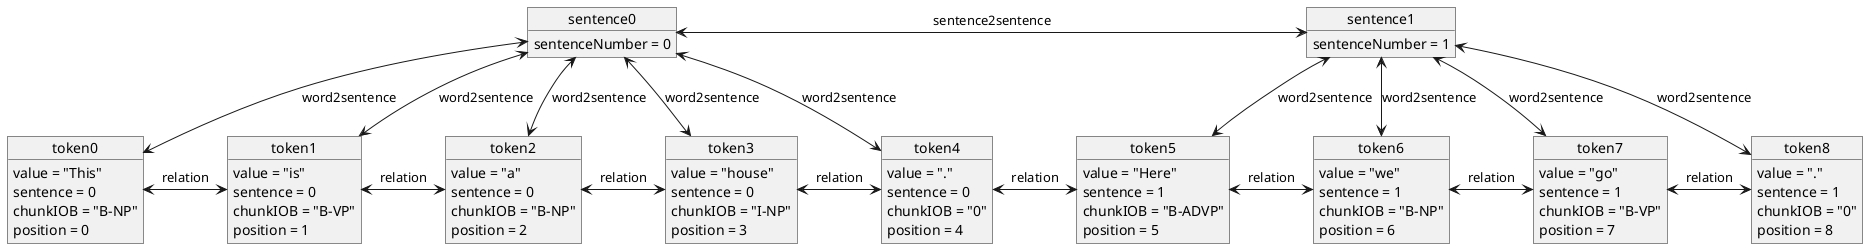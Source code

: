 @startuml

object sentence0 {
	sentenceNumber = 0
}

object sentence1 {
	sentenceNumber = 1
}

sentence0 <-right-> sentence1: sentence2sentence

object token0 {
	value = "This"
	sentence = 0
	chunkIOB = "B-NP"
	position = 0
}

object token1 {
	value = "is"
	sentence = 0
	chunkIOB = "B-VP"
	position = 1
}

object token2 {
	value = "a"
	sentence = 0
	chunkIOB = "B-NP"
	position = 2
}

object token3 {
	value = "house"
	sentence = 0
	chunkIOB = "I-NP"
	position = 3
}

object token4 {
	value = "."
	sentence = 0
	chunkIOB = "0"
	position = 4
}

object token5 {
	value = "Here"
	sentence = 1
	chunkIOB = "B-ADVP"
	position = 5
}

object token6 {
	value = "we"
	sentence = 1
	chunkIOB = "B-NP"
	position = 6
}

object token7 {
	value = "go"
	sentence = 1
	chunkIOB = "B-VP"
	position = 7
}

object token8 {
	value = "."
	sentence = 1
	chunkIOB = "0"
	position = 8
}

token0 <-right-> token1 : relation
token1 <-right-> token2 : relation
token2 <-right-> token3 : relation
token3 <-right-> token4 : relation
token4 <-right-> token5 : relation
token5 <-right-> token6 : relation
token6 <-right-> token7 : relation
token7 <-right-> token8 : relation



token0 <-up-> sentence0 : word2sentence
token1 <-up-> sentence0 : word2sentence
token2 <-up-> sentence0 : word2sentence
token3 <-up-> sentence0 : word2sentence
token4 <-up-> sentence0 : word2sentence


token5 <-up-> sentence1 : word2sentence
token6 <-up-> sentence1 : word2sentence
token7 <-up-> sentence1 : word2sentence
token8 <-up-> sentence1 : word2sentence




@enduml